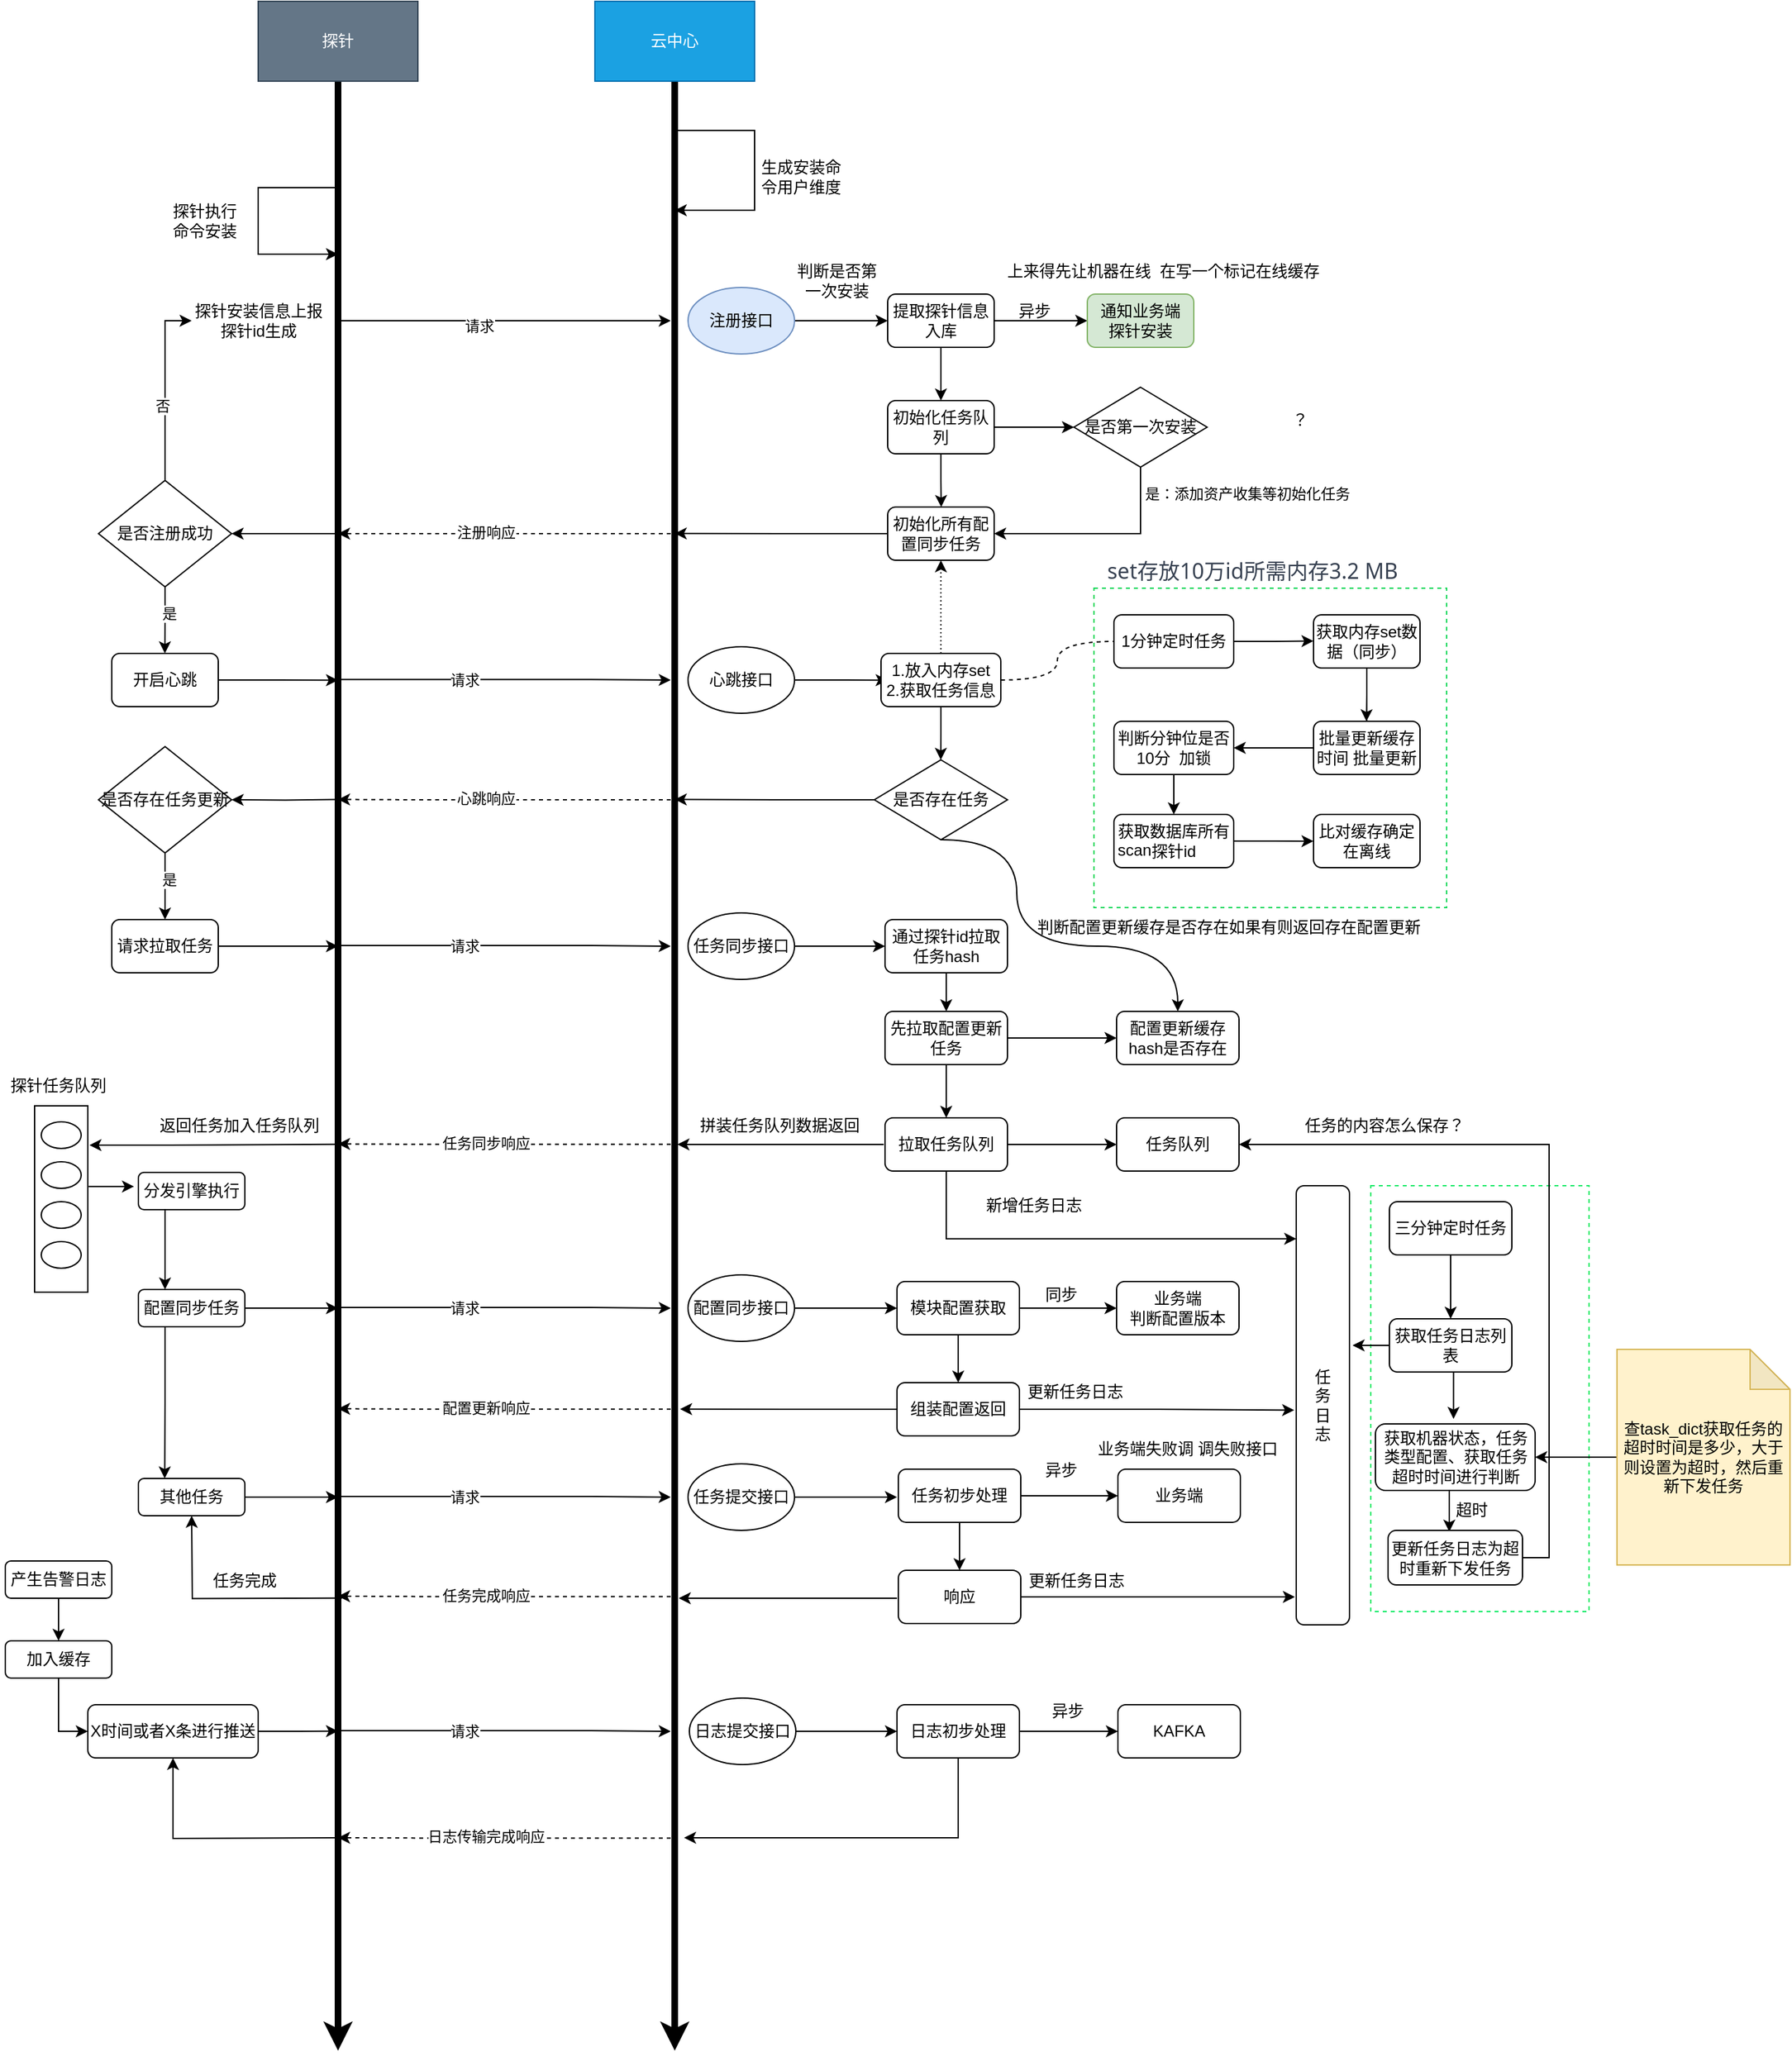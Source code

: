 <mxfile version="26.3.0">
  <diagram name="第 1 页" id="yNU4Lb6sBdI4Ov-rP1gr">
    <mxGraphModel dx="2253" dy="774" grid="1" gridSize="10" guides="1" tooltips="1" connect="1" arrows="1" fold="1" page="1" pageScale="1" pageWidth="827" pageHeight="1169" math="0" shadow="0">
      <root>
        <mxCell id="0" />
        <mxCell id="1" parent="0" />
        <mxCell id="URJfeCyktl2PKpRAeFNq-184" value="" style="rounded=0;whiteSpace=wrap;html=1;dashed=1;strokeColor=#10ea64;" parent="1" vertex="1">
          <mxGeometry x="926" y="910" width="164" height="320" as="geometry" />
        </mxCell>
        <mxCell id="URJfeCyktl2PKpRAeFNq-70" value="" style="rounded=0;whiteSpace=wrap;html=1;dashed=1;strokeColor=#14d758;" parent="1" vertex="1">
          <mxGeometry x="718" y="461" width="265" height="240" as="geometry" />
        </mxCell>
        <mxCell id="URJfeCyktl2PKpRAeFNq-3" style="edgeStyle=orthogonalEdgeStyle;rounded=0;orthogonalLoop=1;jettySize=auto;html=1;exitX=0.5;exitY=1;exitDx=0;exitDy=0;strokeWidth=5;" parent="1" source="URJfeCyktl2PKpRAeFNq-1" edge="1">
          <mxGeometry relative="1" as="geometry">
            <mxPoint x="150" y="1560" as="targetPoint" />
          </mxGeometry>
        </mxCell>
        <mxCell id="URJfeCyktl2PKpRAeFNq-1" value="探针" style="rounded=0;whiteSpace=wrap;html=1;fillColor=#647687;fontColor=#ffffff;strokeColor=#314354;" parent="1" vertex="1">
          <mxGeometry x="90" y="20" width="120" height="60" as="geometry" />
        </mxCell>
        <mxCell id="URJfeCyktl2PKpRAeFNq-4" style="edgeStyle=orthogonalEdgeStyle;rounded=0;orthogonalLoop=1;jettySize=auto;html=1;exitX=0.5;exitY=1;exitDx=0;exitDy=0;strokeWidth=5;" parent="1" source="URJfeCyktl2PKpRAeFNq-2" edge="1">
          <mxGeometry relative="1" as="geometry">
            <mxPoint x="403" y="1560" as="targetPoint" />
          </mxGeometry>
        </mxCell>
        <mxCell id="URJfeCyktl2PKpRAeFNq-2" value="云中心" style="rounded=0;whiteSpace=wrap;html=1;fillColor=#1ba1e2;fontColor=#ffffff;strokeColor=#006EAF;" parent="1" vertex="1">
          <mxGeometry x="343" y="20" width="120" height="60" as="geometry" />
        </mxCell>
        <mxCell id="URJfeCyktl2PKpRAeFNq-7" value="" style="endArrow=classic;html=1;rounded=0;edgeStyle=orthogonalEdgeStyle;" parent="1" edge="1">
          <mxGeometry width="50" height="50" relative="1" as="geometry">
            <mxPoint x="403" y="117" as="sourcePoint" />
            <mxPoint x="403" y="177" as="targetPoint" />
            <Array as="points">
              <mxPoint x="463" y="117" />
              <mxPoint x="463" y="177" />
            </Array>
          </mxGeometry>
        </mxCell>
        <mxCell id="URJfeCyktl2PKpRAeFNq-8" value="生成安装命令用户维度" style="text;html=1;strokeColor=none;fillColor=none;align=center;verticalAlign=middle;whiteSpace=wrap;rounded=0;" parent="1" vertex="1">
          <mxGeometry x="463" y="137" width="70" height="30" as="geometry" />
        </mxCell>
        <mxCell id="URJfeCyktl2PKpRAeFNq-9" value="" style="endArrow=classic;html=1;rounded=0;edgeStyle=orthogonalEdgeStyle;" parent="1" edge="1">
          <mxGeometry width="50" height="50" relative="1" as="geometry">
            <mxPoint x="150" y="160" as="sourcePoint" />
            <mxPoint x="150" y="210" as="targetPoint" />
            <Array as="points">
              <mxPoint x="90" y="160" />
              <mxPoint x="90" y="210" />
            </Array>
          </mxGeometry>
        </mxCell>
        <mxCell id="URJfeCyktl2PKpRAeFNq-10" value="探针执行命令安装" style="text;html=1;strokeColor=none;fillColor=none;align=center;verticalAlign=middle;whiteSpace=wrap;rounded=0;" parent="1" vertex="1">
          <mxGeometry x="20" y="170" width="60" height="30" as="geometry" />
        </mxCell>
        <mxCell id="URJfeCyktl2PKpRAeFNq-11" value="" style="endArrow=classic;html=1;rounded=0;" parent="1" edge="1">
          <mxGeometry width="50" height="50" relative="1" as="geometry">
            <mxPoint x="150" y="260" as="sourcePoint" />
            <mxPoint x="400" y="260" as="targetPoint" />
          </mxGeometry>
        </mxCell>
        <mxCell id="URJfeCyktl2PKpRAeFNq-13" value="请求" style="edgeLabel;html=1;align=center;verticalAlign=middle;resizable=0;points=[];" parent="URJfeCyktl2PKpRAeFNq-11" vertex="1" connectable="0">
          <mxGeometry x="-0.153" y="-4" relative="1" as="geometry">
            <mxPoint as="offset" />
          </mxGeometry>
        </mxCell>
        <mxCell id="URJfeCyktl2PKpRAeFNq-12" value="探针安装信息上报探针id生成" style="text;html=1;strokeColor=none;fillColor=none;align=center;verticalAlign=middle;whiteSpace=wrap;rounded=0;" parent="1" vertex="1">
          <mxGeometry x="40" y="245" width="101" height="30" as="geometry" />
        </mxCell>
        <mxCell id="URJfeCyktl2PKpRAeFNq-17" style="edgeStyle=orthogonalEdgeStyle;rounded=0;orthogonalLoop=1;jettySize=auto;html=1;exitX=1;exitY=0.5;exitDx=0;exitDy=0;entryX=0;entryY=0.5;entryDx=0;entryDy=0;" parent="1" source="URJfeCyktl2PKpRAeFNq-14" target="URJfeCyktl2PKpRAeFNq-16" edge="1">
          <mxGeometry relative="1" as="geometry" />
        </mxCell>
        <mxCell id="URJfeCyktl2PKpRAeFNq-14" value="注册接口" style="ellipse;whiteSpace=wrap;html=1;fillColor=#dae8fc;strokeColor=#6c8ebf;" parent="1" vertex="1">
          <mxGeometry x="413" y="235" width="80" height="50" as="geometry" />
        </mxCell>
        <mxCell id="URJfeCyktl2PKpRAeFNq-19" style="edgeStyle=orthogonalEdgeStyle;rounded=0;orthogonalLoop=1;jettySize=auto;html=1;exitX=1;exitY=0.5;exitDx=0;exitDy=0;entryX=0;entryY=0.5;entryDx=0;entryDy=0;" parent="1" source="URJfeCyktl2PKpRAeFNq-16" target="URJfeCyktl2PKpRAeFNq-18" edge="1">
          <mxGeometry relative="1" as="geometry" />
        </mxCell>
        <mxCell id="URJfeCyktl2PKpRAeFNq-20" style="edgeStyle=orthogonalEdgeStyle;rounded=0;orthogonalLoop=1;jettySize=auto;html=1;exitX=0.5;exitY=1;exitDx=0;exitDy=0;entryX=0.5;entryY=0;entryDx=0;entryDy=0;" parent="1" source="URJfeCyktl2PKpRAeFNq-16" target="URJfeCyktl2PKpRAeFNq-21" edge="1">
          <mxGeometry relative="1" as="geometry">
            <mxPoint x="603.222" y="310.0" as="targetPoint" />
          </mxGeometry>
        </mxCell>
        <mxCell id="URJfeCyktl2PKpRAeFNq-16" value="提取探针信息入库" style="rounded=1;whiteSpace=wrap;html=1;" parent="1" vertex="1">
          <mxGeometry x="563" y="240" width="80" height="40" as="geometry" />
        </mxCell>
        <mxCell id="URJfeCyktl2PKpRAeFNq-18" value="通知业务端&lt;br&gt;探针安装" style="rounded=1;whiteSpace=wrap;html=1;fillColor=#d5e8d4;strokeColor=#82b366;" parent="1" vertex="1">
          <mxGeometry x="713" y="240" width="80" height="40" as="geometry" />
        </mxCell>
        <mxCell id="URJfeCyktl2PKpRAeFNq-23" style="edgeStyle=orthogonalEdgeStyle;rounded=0;orthogonalLoop=1;jettySize=auto;html=1;exitX=1;exitY=0.5;exitDx=0;exitDy=0;entryX=0;entryY=0.5;entryDx=0;entryDy=0;" parent="1" source="URJfeCyktl2PKpRAeFNq-21" target="URJfeCyktl2PKpRAeFNq-22" edge="1">
          <mxGeometry relative="1" as="geometry" />
        </mxCell>
        <mxCell id="URJfeCyktl2PKpRAeFNq-24" style="edgeStyle=orthogonalEdgeStyle;rounded=0;orthogonalLoop=1;jettySize=auto;html=1;exitX=0.5;exitY=1;exitDx=0;exitDy=0;" parent="1" source="URJfeCyktl2PKpRAeFNq-21" edge="1">
          <mxGeometry relative="1" as="geometry">
            <mxPoint x="603.222" y="400" as="targetPoint" />
          </mxGeometry>
        </mxCell>
        <mxCell id="URJfeCyktl2PKpRAeFNq-21" value="初始化任务队列" style="rounded=1;whiteSpace=wrap;html=1;" parent="1" vertex="1">
          <mxGeometry x="563" y="320" width="80" height="40" as="geometry" />
        </mxCell>
        <mxCell id="URJfeCyktl2PKpRAeFNq-28" style="edgeStyle=orthogonalEdgeStyle;rounded=0;orthogonalLoop=1;jettySize=auto;html=1;exitX=0.5;exitY=1;exitDx=0;exitDy=0;entryX=1;entryY=0.5;entryDx=0;entryDy=0;" parent="1" source="URJfeCyktl2PKpRAeFNq-22" target="URJfeCyktl2PKpRAeFNq-25" edge="1">
          <mxGeometry relative="1" as="geometry" />
        </mxCell>
        <mxCell id="URJfeCyktl2PKpRAeFNq-29" value="是：添加资产收集等初始化任务" style="edgeLabel;html=1;align=center;verticalAlign=middle;resizable=0;points=[];" parent="URJfeCyktl2PKpRAeFNq-28" vertex="1" connectable="0">
          <mxGeometry x="0.247" y="-2" relative="1" as="geometry">
            <mxPoint x="130" y="-28" as="offset" />
          </mxGeometry>
        </mxCell>
        <mxCell id="URJfeCyktl2PKpRAeFNq-22" value="是否第一次安装" style="rhombus;whiteSpace=wrap;html=1;" parent="1" vertex="1">
          <mxGeometry x="703" y="310" width="100" height="60" as="geometry" />
        </mxCell>
        <mxCell id="URJfeCyktl2PKpRAeFNq-30" style="edgeStyle=orthogonalEdgeStyle;rounded=0;orthogonalLoop=1;jettySize=auto;html=1;exitX=0;exitY=0.5;exitDx=0;exitDy=0;" parent="1" source="URJfeCyktl2PKpRAeFNq-25" edge="1">
          <mxGeometry relative="1" as="geometry">
            <mxPoint x="403" y="419.815" as="targetPoint" />
          </mxGeometry>
        </mxCell>
        <mxCell id="URJfeCyktl2PKpRAeFNq-25" value="初始化所有配置同步任务" style="rounded=1;whiteSpace=wrap;html=1;" parent="1" vertex="1">
          <mxGeometry x="563" y="400" width="80" height="40" as="geometry" />
        </mxCell>
        <mxCell id="URJfeCyktl2PKpRAeFNq-27" value="异步" style="text;html=1;align=center;verticalAlign=middle;resizable=0;points=[];autosize=1;strokeColor=none;fillColor=none;" parent="1" vertex="1">
          <mxGeometry x="648" y="238" width="50" height="30" as="geometry" />
        </mxCell>
        <mxCell id="URJfeCyktl2PKpRAeFNq-31" style="edgeStyle=orthogonalEdgeStyle;rounded=0;orthogonalLoop=1;jettySize=auto;html=1;dashed=1;" parent="1" edge="1">
          <mxGeometry relative="1" as="geometry">
            <mxPoint x="150" y="420" as="targetPoint" />
            <mxPoint x="400" y="420" as="sourcePoint" />
          </mxGeometry>
        </mxCell>
        <mxCell id="URJfeCyktl2PKpRAeFNq-32" value="注册响应" style="edgeLabel;html=1;align=center;verticalAlign=middle;resizable=0;points=[];" parent="URJfeCyktl2PKpRAeFNq-31" vertex="1" connectable="0">
          <mxGeometry x="0.116" y="-1" relative="1" as="geometry">
            <mxPoint as="offset" />
          </mxGeometry>
        </mxCell>
        <mxCell id="URJfeCyktl2PKpRAeFNq-34" style="edgeStyle=orthogonalEdgeStyle;rounded=0;orthogonalLoop=1;jettySize=auto;html=1;" parent="1" edge="1">
          <mxGeometry relative="1" as="geometry">
            <mxPoint x="70" y="420" as="targetPoint" />
            <mxPoint x="150" y="420" as="sourcePoint" />
          </mxGeometry>
        </mxCell>
        <mxCell id="URJfeCyktl2PKpRAeFNq-36" style="edgeStyle=orthogonalEdgeStyle;rounded=0;orthogonalLoop=1;jettySize=auto;html=1;exitX=0.5;exitY=0;exitDx=0;exitDy=0;entryX=0;entryY=0.5;entryDx=0;entryDy=0;" parent="1" source="URJfeCyktl2PKpRAeFNq-35" target="URJfeCyktl2PKpRAeFNq-12" edge="1">
          <mxGeometry relative="1" as="geometry" />
        </mxCell>
        <mxCell id="URJfeCyktl2PKpRAeFNq-37" value="否" style="edgeLabel;html=1;align=center;verticalAlign=middle;resizable=0;points=[];" parent="URJfeCyktl2PKpRAeFNq-36" vertex="1" connectable="0">
          <mxGeometry x="-0.203" y="2" relative="1" as="geometry">
            <mxPoint as="offset" />
          </mxGeometry>
        </mxCell>
        <mxCell id="URJfeCyktl2PKpRAeFNq-38" style="edgeStyle=orthogonalEdgeStyle;rounded=0;orthogonalLoop=1;jettySize=auto;html=1;exitX=0.5;exitY=1;exitDx=0;exitDy=0;" parent="1" source="URJfeCyktl2PKpRAeFNq-35" edge="1">
          <mxGeometry relative="1" as="geometry">
            <mxPoint x="19.889" y="510" as="targetPoint" />
          </mxGeometry>
        </mxCell>
        <mxCell id="URJfeCyktl2PKpRAeFNq-39" value="是" style="edgeLabel;html=1;align=center;verticalAlign=middle;resizable=0;points=[];" parent="URJfeCyktl2PKpRAeFNq-38" vertex="1" connectable="0">
          <mxGeometry x="-0.213" y="3" relative="1" as="geometry">
            <mxPoint as="offset" />
          </mxGeometry>
        </mxCell>
        <mxCell id="URJfeCyktl2PKpRAeFNq-35" value="是否注册成功" style="rhombus;whiteSpace=wrap;html=1;" parent="1" vertex="1">
          <mxGeometry x="-30" y="380" width="100" height="80" as="geometry" />
        </mxCell>
        <mxCell id="URJfeCyktl2PKpRAeFNq-41" style="edgeStyle=orthogonalEdgeStyle;rounded=0;orthogonalLoop=1;jettySize=auto;html=1;exitX=1;exitY=0.5;exitDx=0;exitDy=0;" parent="1" source="URJfeCyktl2PKpRAeFNq-40" edge="1">
          <mxGeometry relative="1" as="geometry">
            <mxPoint x="150" y="530.185" as="targetPoint" />
          </mxGeometry>
        </mxCell>
        <mxCell id="URJfeCyktl2PKpRAeFNq-40" value="开启心跳" style="rounded=1;whiteSpace=wrap;html=1;" parent="1" vertex="1">
          <mxGeometry x="-20" y="510" width="80" height="40" as="geometry" />
        </mxCell>
        <mxCell id="URJfeCyktl2PKpRAeFNq-42" style="edgeStyle=orthogonalEdgeStyle;rounded=0;orthogonalLoop=1;jettySize=auto;html=1;exitX=1;exitY=0.5;exitDx=0;exitDy=0;" parent="1" edge="1">
          <mxGeometry relative="1" as="geometry">
            <mxPoint x="400" y="530" as="targetPoint" />
            <mxPoint x="150" y="529.57" as="sourcePoint" />
            <Array as="points">
              <mxPoint x="340" y="530" />
              <mxPoint x="340" y="530" />
            </Array>
          </mxGeometry>
        </mxCell>
        <mxCell id="URJfeCyktl2PKpRAeFNq-77" value="请求" style="edgeLabel;html=1;align=center;verticalAlign=middle;resizable=0;points=[];" parent="URJfeCyktl2PKpRAeFNq-42" vertex="1" connectable="0">
          <mxGeometry x="-0.043" relative="1" as="geometry">
            <mxPoint x="-25" as="offset" />
          </mxGeometry>
        </mxCell>
        <mxCell id="URJfeCyktl2PKpRAeFNq-44" style="edgeStyle=orthogonalEdgeStyle;rounded=0;orthogonalLoop=1;jettySize=auto;html=1;exitX=1;exitY=0.5;exitDx=0;exitDy=0;" parent="1" source="URJfeCyktl2PKpRAeFNq-43" edge="1">
          <mxGeometry relative="1" as="geometry">
            <mxPoint x="563" y="530.13" as="targetPoint" />
          </mxGeometry>
        </mxCell>
        <mxCell id="URJfeCyktl2PKpRAeFNq-43" value="心跳接口" style="ellipse;whiteSpace=wrap;html=1;" parent="1" vertex="1">
          <mxGeometry x="413" y="505" width="80" height="50" as="geometry" />
        </mxCell>
        <mxCell id="URJfeCyktl2PKpRAeFNq-46" style="edgeStyle=orthogonalEdgeStyle;rounded=0;orthogonalLoop=1;jettySize=auto;html=1;exitX=0.5;exitY=0;exitDx=0;exitDy=0;entryX=0.5;entryY=1;entryDx=0;entryDy=0;dashed=1;dashPattern=1 2;" parent="1" source="URJfeCyktl2PKpRAeFNq-45" target="URJfeCyktl2PKpRAeFNq-25" edge="1">
          <mxGeometry relative="1" as="geometry" />
        </mxCell>
        <mxCell id="URJfeCyktl2PKpRAeFNq-47" style="edgeStyle=orthogonalEdgeStyle;rounded=0;orthogonalLoop=1;jettySize=auto;html=1;exitX=0.5;exitY=1;exitDx=0;exitDy=0;" parent="1" source="URJfeCyktl2PKpRAeFNq-45" edge="1">
          <mxGeometry relative="1" as="geometry">
            <mxPoint x="602.913" y="590" as="targetPoint" />
          </mxGeometry>
        </mxCell>
        <mxCell id="URJfeCyktl2PKpRAeFNq-54" style="rounded=0;orthogonalLoop=1;jettySize=auto;html=1;exitX=1;exitY=0.5;exitDx=0;exitDy=0;dashed=1;endArrow=none;endFill=0;edgeStyle=orthogonalEdgeStyle;curved=1;" parent="1" source="URJfeCyktl2PKpRAeFNq-45" target="URJfeCyktl2PKpRAeFNq-53" edge="1">
          <mxGeometry relative="1" as="geometry" />
        </mxCell>
        <mxCell id="URJfeCyktl2PKpRAeFNq-45" value="1.放入内存set&lt;br&gt;2.获取任务信息" style="rounded=1;whiteSpace=wrap;html=1;" parent="1" vertex="1">
          <mxGeometry x="558" y="510" width="90" height="40" as="geometry" />
        </mxCell>
        <mxCell id="URJfeCyktl2PKpRAeFNq-49" style="edgeStyle=orthogonalEdgeStyle;rounded=0;orthogonalLoop=1;jettySize=auto;html=1;exitX=0;exitY=0.5;exitDx=0;exitDy=0;" parent="1" source="URJfeCyktl2PKpRAeFNq-48" edge="1">
          <mxGeometry relative="1" as="geometry">
            <mxPoint x="403" y="619.696" as="targetPoint" />
          </mxGeometry>
        </mxCell>
        <mxCell id="URJfeCyktl2PKpRAeFNq-89" style="edgeStyle=orthogonalEdgeStyle;rounded=0;orthogonalLoop=1;jettySize=auto;html=1;exitX=0.5;exitY=1;exitDx=0;exitDy=0;curved=1;" parent="1" source="URJfeCyktl2PKpRAeFNq-48" target="URJfeCyktl2PKpRAeFNq-88" edge="1">
          <mxGeometry relative="1" as="geometry">
            <Array as="points">
              <mxPoint x="660" y="650" />
              <mxPoint x="660" y="730" />
              <mxPoint x="781" y="730" />
            </Array>
          </mxGeometry>
        </mxCell>
        <mxCell id="URJfeCyktl2PKpRAeFNq-48" value="是否存在任务" style="rhombus;whiteSpace=wrap;html=1;" parent="1" vertex="1">
          <mxGeometry x="553" y="590" width="100" height="60" as="geometry" />
        </mxCell>
        <mxCell id="URJfeCyktl2PKpRAeFNq-50" style="edgeStyle=orthogonalEdgeStyle;rounded=0;orthogonalLoop=1;jettySize=auto;html=1;dashed=1;" parent="1" edge="1">
          <mxGeometry relative="1" as="geometry">
            <mxPoint x="150" y="619.76" as="targetPoint" />
            <mxPoint x="400" y="620" as="sourcePoint" />
            <Array as="points">
              <mxPoint x="210" y="620" />
              <mxPoint x="210" y="620" />
            </Array>
          </mxGeometry>
        </mxCell>
        <mxCell id="URJfeCyktl2PKpRAeFNq-51" value="心跳响应" style="edgeLabel;html=1;align=center;verticalAlign=middle;resizable=0;points=[];" parent="URJfeCyktl2PKpRAeFNq-50" vertex="1" connectable="0">
          <mxGeometry x="0.116" y="-1" relative="1" as="geometry">
            <mxPoint as="offset" />
          </mxGeometry>
        </mxCell>
        <mxCell id="URJfeCyktl2PKpRAeFNq-55" style="edgeStyle=orthogonalEdgeStyle;rounded=0;orthogonalLoop=1;jettySize=auto;html=1;exitX=1;exitY=0.5;exitDx=0;exitDy=0;" parent="1" source="URJfeCyktl2PKpRAeFNq-53" edge="1">
          <mxGeometry relative="1" as="geometry">
            <mxPoint x="883" y="500.714" as="targetPoint" />
          </mxGeometry>
        </mxCell>
        <mxCell id="URJfeCyktl2PKpRAeFNq-53" value="1分钟定时任务" style="rounded=1;whiteSpace=wrap;html=1;" parent="1" vertex="1">
          <mxGeometry x="733" y="481" width="90" height="40" as="geometry" />
        </mxCell>
        <mxCell id="URJfeCyktl2PKpRAeFNq-59" style="edgeStyle=orthogonalEdgeStyle;rounded=0;orthogonalLoop=1;jettySize=auto;html=1;exitX=0.5;exitY=1;exitDx=0;exitDy=0;" parent="1" source="URJfeCyktl2PKpRAeFNq-56" edge="1">
          <mxGeometry relative="1" as="geometry">
            <mxPoint x="922.714" y="561" as="targetPoint" />
          </mxGeometry>
        </mxCell>
        <mxCell id="URJfeCyktl2PKpRAeFNq-56" value="获取内存set数据（同步）" style="rounded=1;whiteSpace=wrap;html=1;" parent="1" vertex="1">
          <mxGeometry x="883" y="481" width="80" height="40" as="geometry" />
        </mxCell>
        <mxCell id="URJfeCyktl2PKpRAeFNq-61" value="" style="edgeStyle=orthogonalEdgeStyle;rounded=0;orthogonalLoop=1;jettySize=auto;html=1;endArrow=none;endFill=0;" parent="1" source="URJfeCyktl2PKpRAeFNq-60" target="URJfeCyktl2PKpRAeFNq-56" edge="1">
          <mxGeometry relative="1" as="geometry" />
        </mxCell>
        <mxCell id="URJfeCyktl2PKpRAeFNq-62" style="edgeStyle=orthogonalEdgeStyle;rounded=0;orthogonalLoop=1;jettySize=auto;html=1;exitX=0;exitY=0.5;exitDx=0;exitDy=0;entryX=1;entryY=0.5;entryDx=0;entryDy=0;" parent="1" source="URJfeCyktl2PKpRAeFNq-60" target="URJfeCyktl2PKpRAeFNq-63" edge="1">
          <mxGeometry relative="1" as="geometry">
            <mxPoint x="833" y="581.333" as="targetPoint" />
          </mxGeometry>
        </mxCell>
        <mxCell id="URJfeCyktl2PKpRAeFNq-60" value="批量更新缓存时间 批量更新" style="rounded=1;whiteSpace=wrap;html=1;" parent="1" vertex="1">
          <mxGeometry x="883" y="561" width="80" height="40" as="geometry" />
        </mxCell>
        <mxCell id="URJfeCyktl2PKpRAeFNq-64" style="edgeStyle=orthogonalEdgeStyle;rounded=0;orthogonalLoop=1;jettySize=auto;html=1;exitX=0.5;exitY=1;exitDx=0;exitDy=0;" parent="1" source="URJfeCyktl2PKpRAeFNq-63" edge="1">
          <mxGeometry relative="1" as="geometry">
            <mxPoint x="778" y="631" as="targetPoint" />
          </mxGeometry>
        </mxCell>
        <mxCell id="URJfeCyktl2PKpRAeFNq-63" value="判断分钟位是否10分&amp;nbsp; 加锁" style="rounded=1;whiteSpace=wrap;html=1;" parent="1" vertex="1">
          <mxGeometry x="733" y="561" width="90" height="40" as="geometry" />
        </mxCell>
        <mxCell id="URJfeCyktl2PKpRAeFNq-68" style="edgeStyle=orthogonalEdgeStyle;rounded=0;orthogonalLoop=1;jettySize=auto;html=1;exitX=1;exitY=0.5;exitDx=0;exitDy=0;" parent="1" source="URJfeCyktl2PKpRAeFNq-66" edge="1">
          <mxGeometry relative="1" as="geometry">
            <mxPoint x="883" y="651.111" as="targetPoint" />
          </mxGeometry>
        </mxCell>
        <mxCell id="URJfeCyktl2PKpRAeFNq-66" value="获取数据库所有探针id" style="rounded=1;whiteSpace=wrap;html=1;" parent="1" vertex="1">
          <mxGeometry x="733" y="631" width="90" height="40" as="geometry" />
        </mxCell>
        <mxCell id="URJfeCyktl2PKpRAeFNq-69" value="比对缓存确定在离线" style="rounded=1;whiteSpace=wrap;html=1;" parent="1" vertex="1">
          <mxGeometry x="883" y="631" width="80" height="40" as="geometry" />
        </mxCell>
        <mxCell id="URJfeCyktl2PKpRAeFNq-71" style="edgeStyle=orthogonalEdgeStyle;rounded=0;orthogonalLoop=1;jettySize=auto;html=1;exitX=0;exitY=0.5;exitDx=0;exitDy=0;" parent="1" edge="1">
          <mxGeometry relative="1" as="geometry">
            <mxPoint x="70" y="620" as="targetPoint" />
            <mxPoint x="150" y="619.81" as="sourcePoint" />
          </mxGeometry>
        </mxCell>
        <mxCell id="URJfeCyktl2PKpRAeFNq-72" style="edgeStyle=orthogonalEdgeStyle;rounded=0;orthogonalLoop=1;jettySize=auto;html=1;exitX=0.5;exitY=1;exitDx=0;exitDy=0;" parent="1" source="URJfeCyktl2PKpRAeFNq-74" edge="1">
          <mxGeometry relative="1" as="geometry">
            <mxPoint x="20" y="710" as="targetPoint" />
          </mxGeometry>
        </mxCell>
        <mxCell id="URJfeCyktl2PKpRAeFNq-73" value="是" style="edgeLabel;html=1;align=center;verticalAlign=middle;resizable=0;points=[];" parent="URJfeCyktl2PKpRAeFNq-72" vertex="1" connectable="0">
          <mxGeometry x="-0.213" y="3" relative="1" as="geometry">
            <mxPoint as="offset" />
          </mxGeometry>
        </mxCell>
        <mxCell id="URJfeCyktl2PKpRAeFNq-74" value="是否存在任务更新" style="rhombus;whiteSpace=wrap;html=1;" parent="1" vertex="1">
          <mxGeometry x="-30" y="580" width="100" height="80" as="geometry" />
        </mxCell>
        <mxCell id="URJfeCyktl2PKpRAeFNq-76" style="edgeStyle=orthogonalEdgeStyle;rounded=0;orthogonalLoop=1;jettySize=auto;html=1;exitX=1;exitY=0.5;exitDx=0;exitDy=0;" parent="1" source="URJfeCyktl2PKpRAeFNq-75" edge="1">
          <mxGeometry relative="1" as="geometry">
            <mxPoint x="150" y="730" as="targetPoint" />
          </mxGeometry>
        </mxCell>
        <mxCell id="URJfeCyktl2PKpRAeFNq-75" value="请求拉取任务" style="rounded=1;whiteSpace=wrap;html=1;" parent="1" vertex="1">
          <mxGeometry x="-20" y="710" width="80" height="40" as="geometry" />
        </mxCell>
        <mxCell id="URJfeCyktl2PKpRAeFNq-78" style="edgeStyle=orthogonalEdgeStyle;rounded=0;orthogonalLoop=1;jettySize=auto;html=1;exitX=1;exitY=0.5;exitDx=0;exitDy=0;" parent="1" edge="1">
          <mxGeometry relative="1" as="geometry">
            <mxPoint x="400" y="730" as="targetPoint" />
            <mxPoint x="150" y="729.5" as="sourcePoint" />
            <Array as="points">
              <mxPoint x="340" y="730" />
              <mxPoint x="340" y="730" />
            </Array>
          </mxGeometry>
        </mxCell>
        <mxCell id="URJfeCyktl2PKpRAeFNq-79" value="请求" style="edgeLabel;html=1;align=center;verticalAlign=middle;resizable=0;points=[];" parent="URJfeCyktl2PKpRAeFNq-78" vertex="1" connectable="0">
          <mxGeometry x="-0.043" relative="1" as="geometry">
            <mxPoint x="-25" as="offset" />
          </mxGeometry>
        </mxCell>
        <mxCell id="URJfeCyktl2PKpRAeFNq-82" style="edgeStyle=orthogonalEdgeStyle;rounded=0;orthogonalLoop=1;jettySize=auto;html=1;exitX=1;exitY=0.5;exitDx=0;exitDy=0;entryX=0;entryY=0.5;entryDx=0;entryDy=0;" parent="1" source="URJfeCyktl2PKpRAeFNq-80" target="URJfeCyktl2PKpRAeFNq-83" edge="1">
          <mxGeometry relative="1" as="geometry">
            <mxPoint x="570" y="730.13" as="targetPoint" />
          </mxGeometry>
        </mxCell>
        <mxCell id="URJfeCyktl2PKpRAeFNq-80" value="任务同步接口" style="ellipse;whiteSpace=wrap;html=1;" parent="1" vertex="1">
          <mxGeometry x="413" y="705" width="80" height="50" as="geometry" />
        </mxCell>
        <mxCell id="URJfeCyktl2PKpRAeFNq-81" value="&lt;span style=&quot;color: rgb(55, 65, 81); font-family: Söhne, ui-sans-serif, system-ui, -apple-system, &amp;quot;Segoe UI&amp;quot;, Roboto, Ubuntu, Cantarell, &amp;quot;Noto Sans&amp;quot;, sans-serif, &amp;quot;Helvetica Neue&amp;quot;, Arial, &amp;quot;Apple Color Emoji&amp;quot;, &amp;quot;Segoe UI Emoji&amp;quot;, &amp;quot;Segoe UI Symbol&amp;quot;, &amp;quot;Noto Color Emoji&amp;quot;; font-size: 16px; font-style: normal; font-variant-ligatures: normal; font-variant-caps: normal; font-weight: 400; letter-spacing: normal; orphans: 2; text-align: start; text-indent: 0px; text-transform: none; widows: 2; word-spacing: 0px; -webkit-text-stroke-width: 0px; text-decoration-thickness: initial; text-decoration-style: initial; text-decoration-color: initial; float: none; display: inline !important;&quot;&gt;set存放10万id所需内存3.2 MB&lt;/span&gt;" style="text;whiteSpace=wrap;html=1;" parent="1" vertex="1">
          <mxGeometry x="726" y="432" width="280" height="40" as="geometry" />
        </mxCell>
        <mxCell id="URJfeCyktl2PKpRAeFNq-85" style="edgeStyle=orthogonalEdgeStyle;rounded=0;orthogonalLoop=1;jettySize=auto;html=1;exitX=0.5;exitY=1;exitDx=0;exitDy=0;entryX=0.5;entryY=0;entryDx=0;entryDy=0;" parent="1" source="URJfeCyktl2PKpRAeFNq-83" target="URJfeCyktl2PKpRAeFNq-91" edge="1">
          <mxGeometry relative="1" as="geometry">
            <mxPoint x="604.0" y="800" as="targetPoint" />
          </mxGeometry>
        </mxCell>
        <mxCell id="URJfeCyktl2PKpRAeFNq-83" value="通过探针id拉取任务hash" style="rounded=1;whiteSpace=wrap;html=1;" parent="1" vertex="1">
          <mxGeometry x="561" y="710" width="92" height="40" as="geometry" />
        </mxCell>
        <mxCell id="URJfeCyktl2PKpRAeFNq-88" value="配置更新缓存hash是否存在" style="rounded=1;whiteSpace=wrap;html=1;" parent="1" vertex="1">
          <mxGeometry x="735" y="779" width="92" height="40" as="geometry" />
        </mxCell>
        <mxCell id="URJfeCyktl2PKpRAeFNq-90" value="判断配置更新缓存是否存在如果有则返回存在配置更新" style="text;html=1;strokeColor=none;fillColor=none;align=center;verticalAlign=middle;whiteSpace=wrap;rounded=0;" parent="1" vertex="1">
          <mxGeometry x="656" y="701" width="327" height="30" as="geometry" />
        </mxCell>
        <mxCell id="URJfeCyktl2PKpRAeFNq-92" style="edgeStyle=orthogonalEdgeStyle;rounded=0;orthogonalLoop=1;jettySize=auto;html=1;exitX=1;exitY=0.5;exitDx=0;exitDy=0;" parent="1" source="URJfeCyktl2PKpRAeFNq-91" target="URJfeCyktl2PKpRAeFNq-88" edge="1">
          <mxGeometry relative="1" as="geometry" />
        </mxCell>
        <mxCell id="URJfeCyktl2PKpRAeFNq-94" style="edgeStyle=orthogonalEdgeStyle;rounded=0;orthogonalLoop=1;jettySize=auto;html=1;exitX=0.5;exitY=1;exitDx=0;exitDy=0;entryX=0.5;entryY=0;entryDx=0;entryDy=0;" parent="1" source="URJfeCyktl2PKpRAeFNq-91" target="URJfeCyktl2PKpRAeFNq-93" edge="1">
          <mxGeometry relative="1" as="geometry" />
        </mxCell>
        <mxCell id="URJfeCyktl2PKpRAeFNq-91" value="先拉取配置更新任务" style="rounded=1;whiteSpace=wrap;html=1;" parent="1" vertex="1">
          <mxGeometry x="561" y="779" width="92" height="40" as="geometry" />
        </mxCell>
        <mxCell id="URJfeCyktl2PKpRAeFNq-95" style="edgeStyle=orthogonalEdgeStyle;rounded=0;orthogonalLoop=1;jettySize=auto;html=1;exitX=1;exitY=0.5;exitDx=0;exitDy=0;entryX=0;entryY=0.5;entryDx=0;entryDy=0;" parent="1" source="URJfeCyktl2PKpRAeFNq-93" target="URJfeCyktl2PKpRAeFNq-96" edge="1">
          <mxGeometry relative="1" as="geometry">
            <mxPoint x="730" y="879" as="targetPoint" />
          </mxGeometry>
        </mxCell>
        <mxCell id="URJfeCyktl2PKpRAeFNq-99" style="edgeStyle=orthogonalEdgeStyle;rounded=0;orthogonalLoop=1;jettySize=auto;html=1;" parent="1" edge="1">
          <mxGeometry relative="1" as="geometry">
            <mxPoint x="405" y="879" as="targetPoint" />
            <mxPoint x="560" y="879" as="sourcePoint" />
          </mxGeometry>
        </mxCell>
        <mxCell id="URJfeCyktl2PKpRAeFNq-93" value="拉取任务队列" style="rounded=1;whiteSpace=wrap;html=1;" parent="1" vertex="1">
          <mxGeometry x="561" y="859" width="92" height="40" as="geometry" />
        </mxCell>
        <mxCell id="URJfeCyktl2PKpRAeFNq-96" value="任务队列" style="rounded=1;whiteSpace=wrap;html=1;" parent="1" vertex="1">
          <mxGeometry x="735" y="859" width="92" height="40" as="geometry" />
        </mxCell>
        <mxCell id="URJfeCyktl2PKpRAeFNq-100" value="拼装任务队列数据返回" style="text;html=1;strokeColor=none;fillColor=none;align=center;verticalAlign=middle;whiteSpace=wrap;rounded=0;" parent="1" vertex="1">
          <mxGeometry x="414" y="850" width="136" height="30" as="geometry" />
        </mxCell>
        <mxCell id="URJfeCyktl2PKpRAeFNq-101" style="edgeStyle=orthogonalEdgeStyle;rounded=0;orthogonalLoop=1;jettySize=auto;html=1;dashed=1;" parent="1" edge="1">
          <mxGeometry relative="1" as="geometry">
            <mxPoint x="150" y="878.63" as="targetPoint" />
            <mxPoint x="400" y="878.87" as="sourcePoint" />
            <Array as="points">
              <mxPoint x="210" y="879" />
              <mxPoint x="210" y="879" />
            </Array>
          </mxGeometry>
        </mxCell>
        <mxCell id="URJfeCyktl2PKpRAeFNq-102" value="任务同步响应" style="edgeLabel;html=1;align=center;verticalAlign=middle;resizable=0;points=[];" parent="URJfeCyktl2PKpRAeFNq-101" vertex="1" connectable="0">
          <mxGeometry x="0.116" y="-1" relative="1" as="geometry">
            <mxPoint as="offset" />
          </mxGeometry>
        </mxCell>
        <mxCell id="URJfeCyktl2PKpRAeFNq-112" style="edgeStyle=orthogonalEdgeStyle;rounded=0;orthogonalLoop=1;jettySize=auto;html=1;exitX=1.015;exitY=0.433;exitDx=0;exitDy=0;exitPerimeter=0;entryX=-0.041;entryY=0.372;entryDx=0;entryDy=0;entryPerimeter=0;" parent="1" source="URJfeCyktl2PKpRAeFNq-103" target="URJfeCyktl2PKpRAeFNq-113" edge="1">
          <mxGeometry relative="1" as="geometry">
            <mxPoint x="-10" y="910" as="targetPoint" />
          </mxGeometry>
        </mxCell>
        <mxCell id="URJfeCyktl2PKpRAeFNq-103" value="" style="rounded=0;whiteSpace=wrap;html=1;" parent="1" vertex="1">
          <mxGeometry x="-78" y="850" width="40" height="140" as="geometry" />
        </mxCell>
        <mxCell id="URJfeCyktl2PKpRAeFNq-105" style="edgeStyle=orthogonalEdgeStyle;rounded=0;orthogonalLoop=1;jettySize=auto;html=1;exitX=0;exitY=0.5;exitDx=0;exitDy=0;entryX=1.029;entryY=0.211;entryDx=0;entryDy=0;entryPerimeter=0;" parent="1" target="URJfeCyktl2PKpRAeFNq-103" edge="1">
          <mxGeometry relative="1" as="geometry">
            <mxPoint y="878.586" as="targetPoint" />
            <mxPoint x="150" y="878.89" as="sourcePoint" />
          </mxGeometry>
        </mxCell>
        <mxCell id="URJfeCyktl2PKpRAeFNq-106" value="探针任务队列" style="text;html=1;strokeColor=none;fillColor=none;align=center;verticalAlign=middle;whiteSpace=wrap;rounded=0;" parent="1" vertex="1">
          <mxGeometry x="-104" y="820" width="88" height="30" as="geometry" />
        </mxCell>
        <mxCell id="URJfeCyktl2PKpRAeFNq-107" value="返回任务加入任务队列" style="text;html=1;strokeColor=none;fillColor=none;align=center;verticalAlign=middle;whiteSpace=wrap;rounded=0;" parent="1" vertex="1">
          <mxGeometry x="11" y="850" width="130" height="30" as="geometry" />
        </mxCell>
        <mxCell id="URJfeCyktl2PKpRAeFNq-108" value="" style="ellipse;whiteSpace=wrap;html=1;" parent="1" vertex="1">
          <mxGeometry x="-73" y="862" width="30" height="20" as="geometry" />
        </mxCell>
        <mxCell id="URJfeCyktl2PKpRAeFNq-109" value="" style="ellipse;whiteSpace=wrap;html=1;" parent="1" vertex="1">
          <mxGeometry x="-73" y="892" width="30" height="20" as="geometry" />
        </mxCell>
        <mxCell id="URJfeCyktl2PKpRAeFNq-110" value="" style="ellipse;whiteSpace=wrap;html=1;" parent="1" vertex="1">
          <mxGeometry x="-73" y="922" width="30" height="20" as="geometry" />
        </mxCell>
        <mxCell id="URJfeCyktl2PKpRAeFNq-111" value="" style="ellipse;whiteSpace=wrap;html=1;" parent="1" vertex="1">
          <mxGeometry x="-73" y="952" width="30" height="20" as="geometry" />
        </mxCell>
        <mxCell id="URJfeCyktl2PKpRAeFNq-117" style="edgeStyle=orthogonalEdgeStyle;rounded=0;orthogonalLoop=1;jettySize=auto;html=1;exitX=0.25;exitY=1;exitDx=0;exitDy=0;entryX=0.25;entryY=0;entryDx=0;entryDy=0;" parent="1" source="URJfeCyktl2PKpRAeFNq-113" target="URJfeCyktl2PKpRAeFNq-116" edge="1">
          <mxGeometry relative="1" as="geometry" />
        </mxCell>
        <mxCell id="URJfeCyktl2PKpRAeFNq-113" value="分发引擎执行" style="rounded=1;whiteSpace=wrap;html=1;" parent="1" vertex="1">
          <mxGeometry y="900" width="80" height="28" as="geometry" />
        </mxCell>
        <mxCell id="URJfeCyktl2PKpRAeFNq-120" style="edgeStyle=orthogonalEdgeStyle;rounded=0;orthogonalLoop=1;jettySize=auto;html=1;exitX=1;exitY=0.5;exitDx=0;exitDy=0;" parent="1" source="URJfeCyktl2PKpRAeFNq-116" edge="1">
          <mxGeometry relative="1" as="geometry">
            <mxPoint x="150" y="1002" as="targetPoint" />
          </mxGeometry>
        </mxCell>
        <mxCell id="URJfeCyktl2PKpRAeFNq-140" style="edgeStyle=orthogonalEdgeStyle;rounded=0;orthogonalLoop=1;jettySize=auto;html=1;exitX=0.25;exitY=1;exitDx=0;exitDy=0;" parent="1" source="URJfeCyktl2PKpRAeFNq-116" edge="1">
          <mxGeometry relative="1" as="geometry">
            <mxPoint x="19.758" y="1130.0" as="targetPoint" />
          </mxGeometry>
        </mxCell>
        <mxCell id="URJfeCyktl2PKpRAeFNq-116" value="配置同步任务" style="rounded=1;whiteSpace=wrap;html=1;" parent="1" vertex="1">
          <mxGeometry y="988" width="80" height="28" as="geometry" />
        </mxCell>
        <mxCell id="URJfeCyktl2PKpRAeFNq-121" style="edgeStyle=orthogonalEdgeStyle;rounded=0;orthogonalLoop=1;jettySize=auto;html=1;exitX=1;exitY=0.5;exitDx=0;exitDy=0;" parent="1" edge="1">
          <mxGeometry relative="1" as="geometry">
            <mxPoint x="400" y="1002" as="targetPoint" />
            <mxPoint x="150" y="1001.5" as="sourcePoint" />
            <Array as="points">
              <mxPoint x="340" y="1002" />
              <mxPoint x="340" y="1002" />
            </Array>
          </mxGeometry>
        </mxCell>
        <mxCell id="URJfeCyktl2PKpRAeFNq-122" value="请求" style="edgeLabel;html=1;align=center;verticalAlign=middle;resizable=0;points=[];" parent="URJfeCyktl2PKpRAeFNq-121" vertex="1" connectable="0">
          <mxGeometry x="-0.043" relative="1" as="geometry">
            <mxPoint x="-25" as="offset" />
          </mxGeometry>
        </mxCell>
        <mxCell id="URJfeCyktl2PKpRAeFNq-124" style="edgeStyle=orthogonalEdgeStyle;rounded=0;orthogonalLoop=1;jettySize=auto;html=1;exitX=1;exitY=0.5;exitDx=0;exitDy=0;" parent="1" source="URJfeCyktl2PKpRAeFNq-123" edge="1">
          <mxGeometry relative="1" as="geometry">
            <mxPoint x="570" y="1002" as="targetPoint" />
          </mxGeometry>
        </mxCell>
        <mxCell id="URJfeCyktl2PKpRAeFNq-123" value="配置同步接口" style="ellipse;whiteSpace=wrap;html=1;" parent="1" vertex="1">
          <mxGeometry x="413" y="977" width="80" height="50" as="geometry" />
        </mxCell>
        <mxCell id="URJfeCyktl2PKpRAeFNq-127" style="edgeStyle=orthogonalEdgeStyle;rounded=0;orthogonalLoop=1;jettySize=auto;html=1;exitX=0.5;exitY=1;exitDx=0;exitDy=0;" parent="1" source="URJfeCyktl2PKpRAeFNq-125" target="URJfeCyktl2PKpRAeFNq-126" edge="1">
          <mxGeometry relative="1" as="geometry" />
        </mxCell>
        <mxCell id="URJfeCyktl2PKpRAeFNq-133" style="edgeStyle=orthogonalEdgeStyle;rounded=0;orthogonalLoop=1;jettySize=auto;html=1;exitX=1;exitY=0.5;exitDx=0;exitDy=0;" parent="1" source="URJfeCyktl2PKpRAeFNq-125" target="URJfeCyktl2PKpRAeFNq-129" edge="1">
          <mxGeometry relative="1" as="geometry" />
        </mxCell>
        <mxCell id="URJfeCyktl2PKpRAeFNq-125" value="模块配置获取&lt;br&gt;" style="rounded=1;whiteSpace=wrap;html=1;" parent="1" vertex="1">
          <mxGeometry x="570" y="982" width="92" height="40" as="geometry" />
        </mxCell>
        <mxCell id="URJfeCyktl2PKpRAeFNq-134" style="edgeStyle=orthogonalEdgeStyle;rounded=0;orthogonalLoop=1;jettySize=auto;html=1;exitX=0;exitY=0.5;exitDx=0;exitDy=0;" parent="1" source="URJfeCyktl2PKpRAeFNq-126" edge="1">
          <mxGeometry relative="1" as="geometry">
            <mxPoint x="407" y="1077.87" as="targetPoint" />
            <mxPoint x="557.0" y="1077.61" as="sourcePoint" />
          </mxGeometry>
        </mxCell>
        <mxCell id="URJfeCyktl2PKpRAeFNq-126" value="组装配置返回" style="rounded=1;whiteSpace=wrap;html=1;" parent="1" vertex="1">
          <mxGeometry x="570" y="1058" width="92" height="40" as="geometry" />
        </mxCell>
        <mxCell id="URJfeCyktl2PKpRAeFNq-129" value="业务端&lt;br&gt;判断配置版本" style="rounded=1;whiteSpace=wrap;html=1;" parent="1" vertex="1">
          <mxGeometry x="735" y="982" width="92" height="40" as="geometry" />
        </mxCell>
        <mxCell id="URJfeCyktl2PKpRAeFNq-136" style="edgeStyle=orthogonalEdgeStyle;rounded=0;orthogonalLoop=1;jettySize=auto;html=1;dashed=1;" parent="1" edge="1">
          <mxGeometry relative="1" as="geometry">
            <mxPoint x="150" y="1077.62" as="targetPoint" />
            <mxPoint x="400" y="1077.86" as="sourcePoint" />
            <Array as="points">
              <mxPoint x="210" y="1078" />
              <mxPoint x="210" y="1078" />
            </Array>
          </mxGeometry>
        </mxCell>
        <mxCell id="URJfeCyktl2PKpRAeFNq-137" value="配置更新响应" style="edgeLabel;html=1;align=center;verticalAlign=middle;resizable=0;points=[];" parent="URJfeCyktl2PKpRAeFNq-136" vertex="1" connectable="0">
          <mxGeometry x="0.116" y="-1" relative="1" as="geometry">
            <mxPoint as="offset" />
          </mxGeometry>
        </mxCell>
        <mxCell id="URJfeCyktl2PKpRAeFNq-138" style="edgeStyle=orthogonalEdgeStyle;rounded=0;orthogonalLoop=1;jettySize=auto;html=1;exitX=0;exitY=0.5;exitDx=0;exitDy=0;" parent="1" edge="1">
          <mxGeometry relative="1" as="geometry">
            <mxPoint x="40.0" y="1158" as="targetPoint" />
            <mxPoint x="153" y="1219.82" as="sourcePoint" />
          </mxGeometry>
        </mxCell>
        <mxCell id="URJfeCyktl2PKpRAeFNq-139" value="任务完成" style="text;html=1;strokeColor=none;fillColor=none;align=center;verticalAlign=middle;whiteSpace=wrap;rounded=0;" parent="1" vertex="1">
          <mxGeometry x="40" y="1192" width="80" height="30" as="geometry" />
        </mxCell>
        <mxCell id="URJfeCyktl2PKpRAeFNq-144" style="edgeStyle=orthogonalEdgeStyle;rounded=0;orthogonalLoop=1;jettySize=auto;html=1;exitX=1;exitY=0.5;exitDx=0;exitDy=0;" parent="1" source="URJfeCyktl2PKpRAeFNq-141" edge="1">
          <mxGeometry relative="1" as="geometry">
            <mxPoint x="150" y="1144.043" as="targetPoint" />
          </mxGeometry>
        </mxCell>
        <mxCell id="URJfeCyktl2PKpRAeFNq-141" value="其他任务" style="rounded=1;whiteSpace=wrap;html=1;" parent="1" vertex="1">
          <mxGeometry y="1130" width="80" height="28" as="geometry" />
        </mxCell>
        <mxCell id="URJfeCyktl2PKpRAeFNq-145" style="edgeStyle=orthogonalEdgeStyle;rounded=0;orthogonalLoop=1;jettySize=auto;html=1;exitX=1;exitY=0.5;exitDx=0;exitDy=0;" parent="1" edge="1">
          <mxGeometry relative="1" as="geometry">
            <mxPoint x="400" y="1144.01" as="targetPoint" />
            <mxPoint x="150" y="1143.51" as="sourcePoint" />
            <Array as="points">
              <mxPoint x="340" y="1144" />
              <mxPoint x="340" y="1144" />
            </Array>
          </mxGeometry>
        </mxCell>
        <mxCell id="URJfeCyktl2PKpRAeFNq-146" value="请求" style="edgeLabel;html=1;align=center;verticalAlign=middle;resizable=0;points=[];" parent="URJfeCyktl2PKpRAeFNq-145" vertex="1" connectable="0">
          <mxGeometry x="-0.043" relative="1" as="geometry">
            <mxPoint x="-25" as="offset" />
          </mxGeometry>
        </mxCell>
        <mxCell id="URJfeCyktl2PKpRAeFNq-149" style="edgeStyle=orthogonalEdgeStyle;rounded=0;orthogonalLoop=1;jettySize=auto;html=1;exitX=1;exitY=0.5;exitDx=0;exitDy=0;" parent="1" source="URJfeCyktl2PKpRAeFNq-147" edge="1">
          <mxGeometry relative="1" as="geometry">
            <mxPoint x="570" y="1144" as="targetPoint" />
          </mxGeometry>
        </mxCell>
        <mxCell id="URJfeCyktl2PKpRAeFNq-147" value="任务提交接口" style="ellipse;whiteSpace=wrap;html=1;" parent="1" vertex="1">
          <mxGeometry x="413" y="1119" width="80" height="50" as="geometry" />
        </mxCell>
        <mxCell id="URJfeCyktl2PKpRAeFNq-150" style="edgeStyle=orthogonalEdgeStyle;rounded=0;orthogonalLoop=1;jettySize=auto;html=1;exitX=0.5;exitY=1;exitDx=0;exitDy=0;" parent="1" source="URJfeCyktl2PKpRAeFNq-152" target="URJfeCyktl2PKpRAeFNq-153" edge="1">
          <mxGeometry relative="1" as="geometry" />
        </mxCell>
        <mxCell id="URJfeCyktl2PKpRAeFNq-151" style="edgeStyle=orthogonalEdgeStyle;rounded=0;orthogonalLoop=1;jettySize=auto;html=1;exitX=1;exitY=0.5;exitDx=0;exitDy=0;" parent="1" source="URJfeCyktl2PKpRAeFNq-152" target="URJfeCyktl2PKpRAeFNq-154" edge="1">
          <mxGeometry relative="1" as="geometry" />
        </mxCell>
        <mxCell id="URJfeCyktl2PKpRAeFNq-152" value="任务初步处理" style="rounded=1;whiteSpace=wrap;html=1;" parent="1" vertex="1">
          <mxGeometry x="571" y="1123" width="92" height="40" as="geometry" />
        </mxCell>
        <mxCell id="URJfeCyktl2PKpRAeFNq-157" style="edgeStyle=orthogonalEdgeStyle;rounded=0;orthogonalLoop=1;jettySize=auto;html=1;" parent="1" edge="1">
          <mxGeometry relative="1" as="geometry">
            <mxPoint x="406" y="1220" as="targetPoint" />
            <mxPoint x="570" y="1220" as="sourcePoint" />
          </mxGeometry>
        </mxCell>
        <mxCell id="URJfeCyktl2PKpRAeFNq-153" value="响应" style="rounded=1;whiteSpace=wrap;html=1;" parent="1" vertex="1">
          <mxGeometry x="571" y="1199" width="92" height="40" as="geometry" />
        </mxCell>
        <mxCell id="URJfeCyktl2PKpRAeFNq-154" value="业务端" style="rounded=1;whiteSpace=wrap;html=1;" parent="1" vertex="1">
          <mxGeometry x="736" y="1123" width="92" height="40" as="geometry" />
        </mxCell>
        <mxCell id="URJfeCyktl2PKpRAeFNq-158" style="edgeStyle=orthogonalEdgeStyle;rounded=0;orthogonalLoop=1;jettySize=auto;html=1;dashed=1;" parent="1" edge="1">
          <mxGeometry relative="1" as="geometry">
            <mxPoint x="150" y="1218.47" as="targetPoint" />
            <mxPoint x="400" y="1218.71" as="sourcePoint" />
            <Array as="points">
              <mxPoint x="210" y="1218" />
              <mxPoint x="210" y="1218" />
            </Array>
          </mxGeometry>
        </mxCell>
        <mxCell id="URJfeCyktl2PKpRAeFNq-159" value="任务完成响应" style="edgeLabel;html=1;align=center;verticalAlign=middle;resizable=0;points=[];" parent="URJfeCyktl2PKpRAeFNq-158" vertex="1" connectable="0">
          <mxGeometry x="0.116" y="-1" relative="1" as="geometry">
            <mxPoint as="offset" />
          </mxGeometry>
        </mxCell>
        <mxCell id="URJfeCyktl2PKpRAeFNq-160" value="任&lt;br&gt;务&lt;br&gt;日&lt;br&gt;志" style="rounded=1;whiteSpace=wrap;html=1;" parent="1" vertex="1">
          <mxGeometry x="870" y="910" width="40" height="330" as="geometry" />
        </mxCell>
        <mxCell id="URJfeCyktl2PKpRAeFNq-161" style="edgeStyle=orthogonalEdgeStyle;rounded=0;orthogonalLoop=1;jettySize=auto;html=1;exitX=1;exitY=0.5;exitDx=0;exitDy=0;entryX=-0.039;entryY=0.511;entryDx=0;entryDy=0;entryPerimeter=0;" parent="1" source="URJfeCyktl2PKpRAeFNq-126" target="URJfeCyktl2PKpRAeFNq-160" edge="1">
          <mxGeometry relative="1" as="geometry">
            <mxPoint x="850" y="1076" as="targetPoint" />
            <Array as="points" />
          </mxGeometry>
        </mxCell>
        <mxCell id="URJfeCyktl2PKpRAeFNq-162" style="edgeStyle=orthogonalEdgeStyle;rounded=0;orthogonalLoop=1;jettySize=auto;html=1;exitX=1;exitY=0.5;exitDx=0;exitDy=0;" parent="1" source="URJfeCyktl2PKpRAeFNq-153" edge="1">
          <mxGeometry relative="1" as="geometry">
            <mxPoint x="869" y="1219" as="targetPoint" />
          </mxGeometry>
        </mxCell>
        <mxCell id="URJfeCyktl2PKpRAeFNq-164" value="新增任务日志" style="text;html=1;strokeColor=none;fillColor=none;align=center;verticalAlign=middle;whiteSpace=wrap;rounded=0;" parent="1" vertex="1">
          <mxGeometry x="631" y="910" width="84" height="30" as="geometry" />
        </mxCell>
        <mxCell id="URJfeCyktl2PKpRAeFNq-165" value="更新任务日志" style="text;html=1;strokeColor=none;fillColor=none;align=center;verticalAlign=middle;whiteSpace=wrap;rounded=0;" parent="1" vertex="1">
          <mxGeometry x="662" y="1050" width="84" height="30" as="geometry" />
        </mxCell>
        <mxCell id="URJfeCyktl2PKpRAeFNq-167" value="更新任务日志" style="text;html=1;strokeColor=none;fillColor=none;align=center;verticalAlign=middle;whiteSpace=wrap;rounded=0;" parent="1" vertex="1">
          <mxGeometry x="663" y="1192" width="84" height="30" as="geometry" />
        </mxCell>
        <mxCell id="URJfeCyktl2PKpRAeFNq-169" style="edgeStyle=orthogonalEdgeStyle;rounded=0;orthogonalLoop=1;jettySize=auto;html=1;exitX=0.5;exitY=1;exitDx=0;exitDy=0;entryX=0;entryY=0.121;entryDx=0;entryDy=0;entryPerimeter=0;" parent="1" source="URJfeCyktl2PKpRAeFNq-93" target="URJfeCyktl2PKpRAeFNq-160" edge="1">
          <mxGeometry relative="1" as="geometry" />
        </mxCell>
        <mxCell id="URJfeCyktl2PKpRAeFNq-173" style="edgeStyle=orthogonalEdgeStyle;rounded=0;orthogonalLoop=1;jettySize=auto;html=1;exitX=0.5;exitY=1;exitDx=0;exitDy=0;entryX=0.5;entryY=0;entryDx=0;entryDy=0;" parent="1" source="URJfeCyktl2PKpRAeFNq-171" target="URJfeCyktl2PKpRAeFNq-172" edge="1">
          <mxGeometry relative="1" as="geometry" />
        </mxCell>
        <mxCell id="URJfeCyktl2PKpRAeFNq-171" value="三分钟定时任务" style="rounded=1;whiteSpace=wrap;html=1;" parent="1" vertex="1">
          <mxGeometry x="940" y="922" width="92" height="40" as="geometry" />
        </mxCell>
        <mxCell id="URJfeCyktl2PKpRAeFNq-176" style="edgeStyle=orthogonalEdgeStyle;rounded=0;orthogonalLoop=1;jettySize=auto;html=1;exitX=0.5;exitY=1;exitDx=0;exitDy=0;entryX=0.489;entryY=-0.075;entryDx=0;entryDy=0;entryPerimeter=0;" parent="1" source="URJfeCyktl2PKpRAeFNq-172" target="URJfeCyktl2PKpRAeFNq-177" edge="1">
          <mxGeometry relative="1" as="geometry">
            <mxPoint x="986" y="1090" as="targetPoint" />
          </mxGeometry>
        </mxCell>
        <mxCell id="URJfeCyktl2PKpRAeFNq-172" value="获取任务日志列表" style="rounded=1;whiteSpace=wrap;html=1;" parent="1" vertex="1">
          <mxGeometry x="940" y="1010" width="92" height="40" as="geometry" />
        </mxCell>
        <mxCell id="URJfeCyktl2PKpRAeFNq-175" style="edgeStyle=orthogonalEdgeStyle;rounded=0;orthogonalLoop=1;jettySize=auto;html=1;exitX=0;exitY=0.5;exitDx=0;exitDy=0;entryX=1.057;entryY=0.363;entryDx=0;entryDy=0;entryPerimeter=0;" parent="1" source="URJfeCyktl2PKpRAeFNq-172" target="URJfeCyktl2PKpRAeFNq-160" edge="1">
          <mxGeometry relative="1" as="geometry" />
        </mxCell>
        <mxCell id="URJfeCyktl2PKpRAeFNq-178" style="edgeStyle=orthogonalEdgeStyle;rounded=0;orthogonalLoop=1;jettySize=auto;html=1;exitX=0.5;exitY=1;exitDx=0;exitDy=0;" parent="1" source="URJfeCyktl2PKpRAeFNq-177" edge="1">
          <mxGeometry relative="1" as="geometry">
            <mxPoint x="985" y="1170" as="targetPoint" />
          </mxGeometry>
        </mxCell>
        <mxCell id="URJfeCyktl2PKpRAeFNq-177" value="获取机器状态，任务类型配置、获取任务超时时间进行判断" style="rounded=1;whiteSpace=wrap;html=1;" parent="1" vertex="1">
          <mxGeometry x="929.5" y="1089" width="120" height="50" as="geometry" />
        </mxCell>
        <mxCell id="URJfeCyktl2PKpRAeFNq-183" style="edgeStyle=orthogonalEdgeStyle;rounded=0;orthogonalLoop=1;jettySize=auto;html=1;exitX=1;exitY=0.5;exitDx=0;exitDy=0;entryX=1;entryY=0.5;entryDx=0;entryDy=0;" parent="1" source="URJfeCyktl2PKpRAeFNq-181" target="URJfeCyktl2PKpRAeFNq-96" edge="1">
          <mxGeometry relative="1" as="geometry" />
        </mxCell>
        <mxCell id="URJfeCyktl2PKpRAeFNq-181" value="更新任务日志为超时重新下发任务" style="rounded=1;whiteSpace=wrap;html=1;" parent="1" vertex="1">
          <mxGeometry x="939" y="1169" width="101" height="41" as="geometry" />
        </mxCell>
        <mxCell id="URJfeCyktl2PKpRAeFNq-182" value="超时" style="text;html=1;strokeColor=none;fillColor=none;align=center;verticalAlign=middle;whiteSpace=wrap;rounded=0;" parent="1" vertex="1">
          <mxGeometry x="972" y="1139" width="60" height="30" as="geometry" />
        </mxCell>
        <mxCell id="URJfeCyktl2PKpRAeFNq-188" style="edgeStyle=orthogonalEdgeStyle;rounded=0;orthogonalLoop=1;jettySize=auto;html=1;exitX=0.5;exitY=1;exitDx=0;exitDy=0;entryX=0.5;entryY=0;entryDx=0;entryDy=0;" parent="1" source="URJfeCyktl2PKpRAeFNq-186" target="URJfeCyktl2PKpRAeFNq-187" edge="1">
          <mxGeometry relative="1" as="geometry" />
        </mxCell>
        <mxCell id="URJfeCyktl2PKpRAeFNq-186" value="产生告警日志" style="rounded=1;whiteSpace=wrap;html=1;" parent="1" vertex="1">
          <mxGeometry x="-100" y="1192" width="80" height="28" as="geometry" />
        </mxCell>
        <mxCell id="URJfeCyktl2PKpRAeFNq-191" style="edgeStyle=orthogonalEdgeStyle;rounded=0;orthogonalLoop=1;jettySize=auto;html=1;exitX=0.5;exitY=1;exitDx=0;exitDy=0;entryX=0;entryY=0.5;entryDx=0;entryDy=0;" parent="1" source="URJfeCyktl2PKpRAeFNq-187" target="URJfeCyktl2PKpRAeFNq-190" edge="1">
          <mxGeometry relative="1" as="geometry" />
        </mxCell>
        <mxCell id="URJfeCyktl2PKpRAeFNq-187" value="加入缓存" style="rounded=1;whiteSpace=wrap;html=1;" parent="1" vertex="1">
          <mxGeometry x="-100" y="1252" width="80" height="28" as="geometry" />
        </mxCell>
        <mxCell id="URJfeCyktl2PKpRAeFNq-192" style="edgeStyle=orthogonalEdgeStyle;rounded=0;orthogonalLoop=1;jettySize=auto;html=1;exitX=1;exitY=0.5;exitDx=0;exitDy=0;" parent="1" source="URJfeCyktl2PKpRAeFNq-190" edge="1">
          <mxGeometry relative="1" as="geometry">
            <mxPoint x="150" y="1319.815" as="targetPoint" />
          </mxGeometry>
        </mxCell>
        <mxCell id="URJfeCyktl2PKpRAeFNq-190" value="X时间或者X条进行推送" style="rounded=1;whiteSpace=wrap;html=1;" parent="1" vertex="1">
          <mxGeometry x="-38" y="1300" width="128" height="40" as="geometry" />
        </mxCell>
        <mxCell id="URJfeCyktl2PKpRAeFNq-197" style="edgeStyle=orthogonalEdgeStyle;rounded=0;orthogonalLoop=1;jettySize=auto;html=1;exitX=1;exitY=0.5;exitDx=0;exitDy=0;" parent="1" source="URJfeCyktl2PKpRAeFNq-193" target="URJfeCyktl2PKpRAeFNq-196" edge="1">
          <mxGeometry relative="1" as="geometry" />
        </mxCell>
        <mxCell id="URJfeCyktl2PKpRAeFNq-193" value="日志提交接口" style="ellipse;whiteSpace=wrap;html=1;" parent="1" vertex="1">
          <mxGeometry x="414" y="1295" width="80" height="50" as="geometry" />
        </mxCell>
        <mxCell id="URJfeCyktl2PKpRAeFNq-194" style="edgeStyle=orthogonalEdgeStyle;rounded=0;orthogonalLoop=1;jettySize=auto;html=1;exitX=1;exitY=0.5;exitDx=0;exitDy=0;" parent="1" edge="1">
          <mxGeometry relative="1" as="geometry">
            <mxPoint x="400" y="1320.01" as="targetPoint" />
            <mxPoint x="150" y="1319.51" as="sourcePoint" />
            <Array as="points">
              <mxPoint x="340" y="1320" />
              <mxPoint x="340" y="1320" />
            </Array>
          </mxGeometry>
        </mxCell>
        <mxCell id="URJfeCyktl2PKpRAeFNq-195" value="请求" style="edgeLabel;html=1;align=center;verticalAlign=middle;resizable=0;points=[];" parent="URJfeCyktl2PKpRAeFNq-194" vertex="1" connectable="0">
          <mxGeometry x="-0.043" relative="1" as="geometry">
            <mxPoint x="-25" as="offset" />
          </mxGeometry>
        </mxCell>
        <mxCell id="URJfeCyktl2PKpRAeFNq-199" style="edgeStyle=orthogonalEdgeStyle;rounded=0;orthogonalLoop=1;jettySize=auto;html=1;exitX=1;exitY=0.5;exitDx=0;exitDy=0;entryX=0;entryY=0.5;entryDx=0;entryDy=0;" parent="1" source="URJfeCyktl2PKpRAeFNq-196" target="URJfeCyktl2PKpRAeFNq-198" edge="1">
          <mxGeometry relative="1" as="geometry" />
        </mxCell>
        <mxCell id="URJfeCyktl2PKpRAeFNq-200" style="edgeStyle=orthogonalEdgeStyle;rounded=0;orthogonalLoop=1;jettySize=auto;html=1;exitX=0.5;exitY=1;exitDx=0;exitDy=0;" parent="1" source="URJfeCyktl2PKpRAeFNq-196" edge="1">
          <mxGeometry relative="1" as="geometry">
            <mxPoint x="410" y="1400" as="targetPoint" />
            <Array as="points">
              <mxPoint x="616" y="1400" />
              <mxPoint x="470" y="1400" />
            </Array>
          </mxGeometry>
        </mxCell>
        <mxCell id="URJfeCyktl2PKpRAeFNq-196" value="日志初步处理" style="rounded=1;whiteSpace=wrap;html=1;" parent="1" vertex="1">
          <mxGeometry x="570" y="1300" width="92" height="40" as="geometry" />
        </mxCell>
        <mxCell id="URJfeCyktl2PKpRAeFNq-198" value="KAFKA" style="rounded=1;whiteSpace=wrap;html=1;" parent="1" vertex="1">
          <mxGeometry x="736" y="1300" width="92" height="40" as="geometry" />
        </mxCell>
        <mxCell id="URJfeCyktl2PKpRAeFNq-201" style="edgeStyle=orthogonalEdgeStyle;rounded=0;orthogonalLoop=1;jettySize=auto;html=1;dashed=1;" parent="1" edge="1">
          <mxGeometry relative="1" as="geometry">
            <mxPoint x="150" y="1400.0" as="targetPoint" />
            <mxPoint x="400" y="1400.24" as="sourcePoint" />
            <Array as="points">
              <mxPoint x="210" y="1400" />
              <mxPoint x="210" y="1400" />
            </Array>
          </mxGeometry>
        </mxCell>
        <mxCell id="URJfeCyktl2PKpRAeFNq-202" value="日志传输完成响应" style="edgeLabel;html=1;align=center;verticalAlign=middle;resizable=0;points=[];" parent="URJfeCyktl2PKpRAeFNq-201" vertex="1" connectable="0">
          <mxGeometry x="0.116" y="-1" relative="1" as="geometry">
            <mxPoint as="offset" />
          </mxGeometry>
        </mxCell>
        <mxCell id="URJfeCyktl2PKpRAeFNq-203" style="edgeStyle=orthogonalEdgeStyle;rounded=0;orthogonalLoop=1;jettySize=auto;html=1;" parent="1" target="URJfeCyktl2PKpRAeFNq-190" edge="1">
          <mxGeometry relative="1" as="geometry">
            <mxPoint x="-20" y="1400" as="targetPoint" />
            <mxPoint x="150" y="1400" as="sourcePoint" />
          </mxGeometry>
        </mxCell>
        <mxCell id="URJfeCyktl2PKpRAeFNq-204" value="判断是否第一次安装" style="text;html=1;strokeColor=none;fillColor=none;align=center;verticalAlign=middle;whiteSpace=wrap;rounded=0;" parent="1" vertex="1">
          <mxGeometry x="492" y="215" width="66" height="30" as="geometry" />
        </mxCell>
        <mxCell id="URJfeCyktl2PKpRAeFNq-206" value="上来得先让机器在线&amp;nbsp; 在写一个标记在线缓存&amp;nbsp;&amp;nbsp;" style="text;html=1;align=center;verticalAlign=middle;resizable=0;points=[];autosize=1;strokeColor=none;fillColor=none;" parent="1" vertex="1">
          <mxGeometry x="643" y="208" width="260" height="30" as="geometry" />
        </mxCell>
        <mxCell id="URJfeCyktl2PKpRAeFNq-207" value="scan" style="text;html=1;align=center;verticalAlign=middle;resizable=0;points=[];autosize=1;strokeColor=none;fillColor=none;" parent="1" vertex="1">
          <mxGeometry x="723" y="643" width="50" height="30" as="geometry" />
        </mxCell>
        <mxCell id="URJfeCyktl2PKpRAeFNq-208" value="业务端失败调 调失败接口" style="text;html=1;align=center;verticalAlign=middle;resizable=0;points=[];autosize=1;strokeColor=none;fillColor=none;" parent="1" vertex="1">
          <mxGeometry x="708" y="1093" width="160" height="30" as="geometry" />
        </mxCell>
        <mxCell id="URJfeCyktl2PKpRAeFNq-209" value="异步" style="text;html=1;align=center;verticalAlign=middle;resizable=0;points=[];autosize=1;strokeColor=none;fillColor=none;" parent="1" vertex="1">
          <mxGeometry x="668" y="1109" width="50" height="30" as="geometry" />
        </mxCell>
        <mxCell id="URJfeCyktl2PKpRAeFNq-210" value="同步" style="text;html=1;align=center;verticalAlign=middle;resizable=0;points=[];autosize=1;strokeColor=none;fillColor=none;" parent="1" vertex="1">
          <mxGeometry x="668" y="977" width="50" height="30" as="geometry" />
        </mxCell>
        <mxCell id="URJfeCyktl2PKpRAeFNq-211" value="异步" style="text;html=1;align=center;verticalAlign=middle;resizable=0;points=[];autosize=1;strokeColor=none;fillColor=none;" parent="1" vertex="1">
          <mxGeometry x="673" y="1290" width="50" height="30" as="geometry" />
        </mxCell>
        <mxCell id="URJfeCyktl2PKpRAeFNq-212" value="任务的内容怎么保存？" style="text;html=1;align=center;verticalAlign=middle;resizable=0;points=[];autosize=1;strokeColor=none;fillColor=none;" parent="1" vertex="1">
          <mxGeometry x="866" y="850" width="140" height="30" as="geometry" />
        </mxCell>
        <mxCell id="GQVgTyaiVdAAS46jQ995-2" style="edgeStyle=orthogonalEdgeStyle;rounded=0;orthogonalLoop=1;jettySize=auto;html=1;exitX=0;exitY=0.5;exitDx=0;exitDy=0;exitPerimeter=0;" parent="1" source="GQVgTyaiVdAAS46jQ995-1" target="URJfeCyktl2PKpRAeFNq-177" edge="1">
          <mxGeometry relative="1" as="geometry" />
        </mxCell>
        <mxCell id="GQVgTyaiVdAAS46jQ995-1" value="查task_dict获取任务的超时时间是多少，大于则设置为超时，然后重新下发任务" style="shape=note;whiteSpace=wrap;html=1;backgroundOutline=1;darkOpacity=0.05;fillColor=#fff2cc;strokeColor=#d6b656;" parent="1" vertex="1">
          <mxGeometry x="1111" y="1033" width="130" height="162" as="geometry" />
        </mxCell>
        <mxCell id="rRIObL9UrJEU213ig0FK-1" value="？" style="text;html=1;align=center;verticalAlign=middle;whiteSpace=wrap;rounded=0;" vertex="1" parent="1">
          <mxGeometry x="843" y="320" width="60" height="30" as="geometry" />
        </mxCell>
      </root>
    </mxGraphModel>
  </diagram>
</mxfile>
